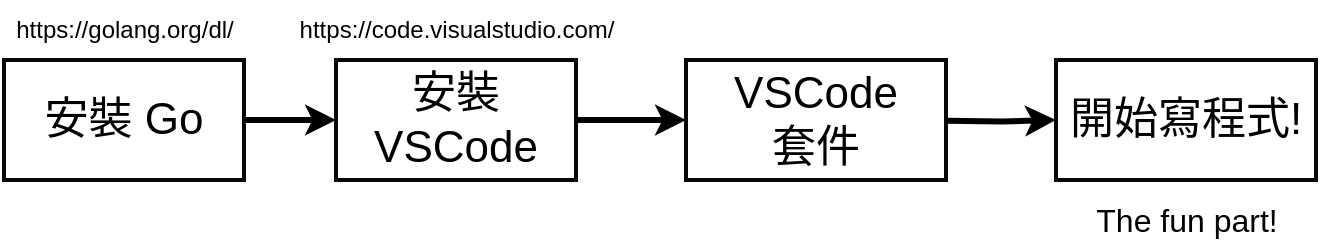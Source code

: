 <mxfile version="22.1.2" type="device" pages="13">
  <diagram name="安裝流程" id="L6pvO6ugkf3Df70bWKK2">
    <mxGraphModel dx="2074" dy="1267" grid="1" gridSize="10" guides="1" tooltips="1" connect="1" arrows="1" fold="1" page="1" pageScale="1" pageWidth="827" pageHeight="1169" math="0" shadow="0">
      <root>
        <mxCell id="0" />
        <mxCell id="1" parent="0" />
        <mxCell id="P11Sd5dZOWfhtsSW1osL-1" style="edgeStyle=orthogonalEdgeStyle;rounded=0;html=1;exitX=1;exitY=0.5;startArrow=none;startFill=0;endArrow=classic;endFill=1;jettySize=auto;orthogonalLoop=1;strokeColor=#000000;strokeWidth=3;fontSize=22;fontColor=#000000;" edge="1" parent="1" source="P11Sd5dZOWfhtsSW1osL-2" target="P11Sd5dZOWfhtsSW1osL-4">
          <mxGeometry relative="1" as="geometry" />
        </mxCell>
        <mxCell id="P11Sd5dZOWfhtsSW1osL-2" value="安裝 Go" style="rounded=0;whiteSpace=wrap;html=1;shadow=0;labelBackgroundColor=none;strokeColor=#080808;strokeWidth=2;fillColor=#ffffff;fontSize=22;fontColor=#000000;align=center;" vertex="1" parent="1">
          <mxGeometry x="223" y="210" width="120" height="60" as="geometry" />
        </mxCell>
        <mxCell id="P11Sd5dZOWfhtsSW1osL-3" style="edgeStyle=orthogonalEdgeStyle;rounded=0;html=1;exitX=1;exitY=0.5;startArrow=none;startFill=0;endArrow=classic;endFill=1;jettySize=auto;orthogonalLoop=1;strokeColor=#000000;strokeWidth=3;fontSize=22;fontColor=#000000;" edge="1" parent="1" source="P11Sd5dZOWfhtsSW1osL-4" target="P11Sd5dZOWfhtsSW1osL-5">
          <mxGeometry relative="1" as="geometry" />
        </mxCell>
        <mxCell id="P11Sd5dZOWfhtsSW1osL-4" value="安裝 VSCode" style="rounded=0;whiteSpace=wrap;html=1;shadow=0;labelBackgroundColor=none;strokeColor=#080808;strokeWidth=2;fillColor=#ffffff;fontSize=22;fontColor=#000000;align=center;" vertex="1" parent="1">
          <mxGeometry x="389" y="210" width="120" height="60" as="geometry" />
        </mxCell>
        <mxCell id="P11Sd5dZOWfhtsSW1osL-5" value="VSCode&lt;br&gt;套件" style="rounded=0;whiteSpace=wrap;html=1;shadow=0;labelBackgroundColor=none;strokeColor=#080808;strokeWidth=2;fillColor=#ffffff;fontSize=22;fontColor=#000000;align=center;" vertex="1" parent="1">
          <mxGeometry x="564" y="210" width="130" height="60" as="geometry" />
        </mxCell>
        <mxCell id="P11Sd5dZOWfhtsSW1osL-6" value="https://golang.org/dl/" style="text;html=1;strokeColor=none;fillColor=none;align=center;verticalAlign=middle;whiteSpace=wrap;rounded=0;shadow=0;labelBackgroundColor=none;fontSize=12;fontColor=#000000;" vertex="1" parent="1">
          <mxGeometry x="221" y="180" width="125" height="30" as="geometry" />
        </mxCell>
        <mxCell id="P11Sd5dZOWfhtsSW1osL-7" value="https://code.visualstudio.com/" style="text;html=1;strokeColor=none;fillColor=none;align=center;verticalAlign=middle;whiteSpace=wrap;rounded=0;shadow=0;labelBackgroundColor=none;fontSize=12;fontColor=#000000;" vertex="1" parent="1">
          <mxGeometry x="387" y="180" width="125" height="30" as="geometry" />
        </mxCell>
        <mxCell id="P11Sd5dZOWfhtsSW1osL-8" style="edgeStyle=orthogonalEdgeStyle;rounded=0;html=1;exitX=1;exitY=0.5;startArrow=none;startFill=0;endArrow=classic;endFill=1;jettySize=auto;orthogonalLoop=1;strokeColor=#000000;strokeWidth=3;fontSize=22;fontColor=#000000;" edge="1" parent="1" target="P11Sd5dZOWfhtsSW1osL-9">
          <mxGeometry relative="1" as="geometry">
            <mxPoint x="694.333" y="240.333" as="sourcePoint" />
          </mxGeometry>
        </mxCell>
        <mxCell id="P11Sd5dZOWfhtsSW1osL-9" value="開始寫程式!" style="rounded=0;whiteSpace=wrap;html=1;shadow=0;labelBackgroundColor=none;strokeColor=#080808;strokeWidth=2;fillColor=#ffffff;fontSize=22;fontColor=#000000;align=center;" vertex="1" parent="1">
          <mxGeometry x="749" y="210" width="130" height="60" as="geometry" />
        </mxCell>
        <mxCell id="P11Sd5dZOWfhtsSW1osL-10" value="The fun part!" style="text;html=1;strokeColor=none;fillColor=none;align=center;verticalAlign=middle;whiteSpace=wrap;rounded=0;shadow=0;labelBackgroundColor=none;fontSize=16;fontColor=#000000;" vertex="1" parent="1">
          <mxGeometry x="752" y="280" width="125" height="20" as="geometry" />
        </mxCell>
      </root>
    </mxGraphModel>
  </diagram>
  <diagram name="撰寫格式" id="70jOTGvDIWTGCHEZ6uod">
    <mxGraphModel dx="2074" dy="1267" grid="1" gridSize="10" guides="1" tooltips="1" connect="1" arrows="1" fold="1" page="1" pageScale="1" pageWidth="1100" pageHeight="850" background="#ffffff" math="0" shadow="0">
      <root>
        <mxCell id="0" />
        <mxCell id="1" parent="0" />
        <mxCell id="11" value="" style="rounded=0;whiteSpace=wrap;html=1;shadow=0;labelBackgroundColor=none;strokeColor=#9673a6;strokeWidth=2;fillColor=#e1d5e7;fontSize=32;fontColor=#000000;align=left;" parent="1" vertex="1">
          <mxGeometry x="665" y="340" width="180" height="170" as="geometry" />
        </mxCell>
        <mxCell id="10" value="" style="rounded=0;whiteSpace=wrap;html=1;shadow=0;labelBackgroundColor=none;strokeColor=#82b366;strokeWidth=2;fillColor=#d5e8d4;fontSize=32;fontColor=#000000;align=left;" parent="1" vertex="1">
          <mxGeometry x="665" y="210" width="180" height="130" as="geometry" />
        </mxCell>
        <mxCell id="9" value="" style="rounded=0;whiteSpace=wrap;html=1;shadow=0;labelBackgroundColor=none;strokeColor=#6c8ebf;strokeWidth=2;fillColor=#dae8fc;fontSize=32;fontColor=#000000;align=left;" parent="1" vertex="1">
          <mxGeometry x="665" y="120" width="180" height="90" as="geometry" />
        </mxCell>
        <mxCell id="5" value="" style="rounded=0;whiteSpace=wrap;html=1;shadow=0;labelBackgroundColor=none;strokeColor=#9673a6;strokeWidth=2;fillColor=#e1d5e7;fontSize=32;fontColor=#000000;align=left;" parent="1" vertex="1">
          <mxGeometry x="255" y="340" width="410" height="170" as="geometry" />
        </mxCell>
        <mxCell id="4" value="" style="rounded=0;whiteSpace=wrap;html=1;shadow=0;labelBackgroundColor=none;strokeColor=#82b366;strokeWidth=2;fillColor=#d5e8d4;fontSize=32;fontColor=#000000;align=left;" parent="1" vertex="1">
          <mxGeometry x="255" y="210" width="410" height="130" as="geometry" />
        </mxCell>
        <mxCell id="3" value="" style="rounded=0;whiteSpace=wrap;html=1;shadow=0;labelBackgroundColor=none;strokeColor=#6c8ebf;strokeWidth=2;fillColor=#dae8fc;fontSize=32;fontColor=#000000;align=left;" parent="1" vertex="1">
          <mxGeometry x="255" y="120" width="410" height="90" as="geometry" />
        </mxCell>
        <mxCell id="2" value="&lt;div&gt;package main&lt;/div&gt;&lt;div&gt;&lt;br&gt;&lt;/div&gt;&lt;div&gt;&lt;br&gt;&lt;/div&gt;&lt;div&gt;import &quot;fmt&quot;&lt;/div&gt;&lt;div&gt;&lt;br&gt;&lt;/div&gt;&lt;div&gt;&lt;br&gt;&lt;/div&gt;&lt;div&gt;func main() {&lt;/div&gt;&lt;div&gt;&amp;nbsp; fmt.Println(&quot;Hello World&quot;)&lt;/div&gt;&lt;div&gt;}&lt;/div&gt;" style="text;html=1;strokeColor=none;fillColor=none;align=left;verticalAlign=middle;whiteSpace=wrap;rounded=0;shadow=0;labelBackgroundColor=none;fontSize=32;fontColor=#000000;" parent="1" vertex="1">
          <mxGeometry x="273" y="131" width="374" height="370" as="geometry" />
        </mxCell>
        <mxCell id="6" value="&lt;span style=&quot;font-size: 20px;&quot;&gt;宣告Package 名稱&lt;/span&gt;" style="text;html=1;strokeColor=none;fillColor=none;align=left;verticalAlign=middle;whiteSpace=wrap;rounded=0;shadow=0;labelBackgroundColor=none;fontSize=20;fontColor=#000000;fontStyle=0" parent="1" vertex="1">
          <mxGeometry x="685" y="147" width="140" height="36" as="geometry" />
        </mxCell>
        <mxCell id="7" value="&lt;span style=&quot;font-size: 20px;&quot;&gt;匯入必要的套件&lt;/span&gt;" style="text;html=1;strokeColor=none;fillColor=none;align=left;verticalAlign=middle;whiteSpace=wrap;rounded=0;shadow=0;labelBackgroundColor=none;fontSize=20;fontColor=#000000;fontStyle=0" parent="1" vertex="1">
          <mxGeometry x="675" y="242.5" width="150" height="65" as="geometry" />
        </mxCell>
        <mxCell id="8" value="&lt;span style=&quot;font-size: 20px;&quot;&gt;宣告函式，並且從這裡開始執行&lt;/span&gt;" style="text;html=1;strokeColor=none;fillColor=none;align=left;verticalAlign=middle;whiteSpace=wrap;rounded=0;shadow=0;labelBackgroundColor=none;fontSize=20;fontColor=#000000;fontStyle=0" parent="1" vertex="1">
          <mxGeometry x="685" y="393" width="160" height="65" as="geometry" />
        </mxCell>
        <mxCell id="12" value="撰寫格式" style="rounded=0;whiteSpace=wrap;html=1;shadow=0;labelBackgroundColor=none;strokeColor=#d79b00;strokeWidth=2;fillColor=#ffe6cc;fontSize=22;fontColor=#000000;align=center;" parent="1" vertex="1">
          <mxGeometry x="60" y="120" width="160" height="91" as="geometry" />
        </mxCell>
      </root>
    </mxGraphModel>
  </diagram>
  <diagram name="CLI" id="yyK29wslttAz5uczmgIA">
    <mxGraphModel dx="2074" dy="1267" grid="1" gridSize="10" guides="1" tooltips="1" connect="1" arrows="1" fold="1" page="1" pageScale="1" pageWidth="1100" pageHeight="850" background="#ffffff" math="0" shadow="0">
      <root>
        <mxCell id="0" />
        <mxCell id="1" parent="0" />
        <mxCell id="2" value="" style="rounded=0;whiteSpace=wrap;html=1;shadow=0;labelBackgroundColor=none;strokeColor=#080808;strokeWidth=2;fillColor=#ffffff;fontSize=14;fontColor=#000000;align=left;" parent="1" vertex="1">
          <mxGeometry x="310" y="110" width="240" height="500" as="geometry" />
        </mxCell>
        <mxCell id="3" value="Go CLI" style="text;html=1;strokeColor=none;fillColor=none;align=center;verticalAlign=middle;whiteSpace=wrap;rounded=0;shadow=0;labelBackgroundColor=none;fontSize=32;fontColor=#000000;" parent="1" vertex="1">
          <mxGeometry x="315" y="78" width="230" height="30" as="geometry" />
        </mxCell>
        <mxCell id="11" style="edgeStyle=orthogonalEdgeStyle;rounded=0;html=1;exitX=1;exitY=0.5;startArrow=none;startFill=0;endArrow=classic;endFill=1;jettySize=auto;orthogonalLoop=1;strokeColor=#000000;strokeWidth=3;fontSize=32;fontColor=#000000;" parent="1" source="6" edge="1">
          <mxGeometry relative="1" as="geometry">
            <mxPoint x="590" y="160" as="targetPoint" />
          </mxGeometry>
        </mxCell>
        <mxCell id="6" value="go build" style="rounded=0;whiteSpace=wrap;html=1;shadow=0;labelBackgroundColor=none;strokeColor=#080808;strokeWidth=2;fillColor=#ffffff;fontSize=32;fontColor=#000000;align=center;flipV=1;" parent="1" vertex="1">
          <mxGeometry x="330" y="130" width="200" height="60" as="geometry" />
        </mxCell>
        <mxCell id="7" value="go run" style="rounded=0;whiteSpace=wrap;html=1;shadow=0;labelBackgroundColor=none;strokeColor=#080808;strokeWidth=2;fillColor=#ffffff;fontSize=32;fontColor=#000000;align=center;flipV=1;fontStyle=0" parent="1" vertex="1">
          <mxGeometry x="330" y="210" width="200" height="60" as="geometry" />
        </mxCell>
        <mxCell id="8" value="go fmt" style="rounded=0;whiteSpace=wrap;html=1;shadow=0;labelBackgroundColor=none;strokeColor=#080808;strokeWidth=2;fillColor=#ffffff;fontSize=32;fontColor=#000000;align=center;flipV=1;" parent="1" vertex="1">
          <mxGeometry x="330" y="290" width="200" height="60" as="geometry" />
        </mxCell>
        <mxCell id="9" value="go install" style="rounded=0;whiteSpace=wrap;html=1;shadow=0;labelBackgroundColor=none;strokeColor=#080808;strokeWidth=2;fillColor=#ffffff;fontSize=32;fontColor=#000000;align=center;flipV=1;" parent="1" vertex="1">
          <mxGeometry x="330" y="370" width="200" height="60" as="geometry" />
        </mxCell>
        <mxCell id="10" value="go test" style="rounded=0;whiteSpace=wrap;html=1;shadow=0;labelBackgroundColor=none;strokeColor=#080808;strokeWidth=2;fillColor=#ffffff;fontSize=32;fontColor=#000000;align=center;flipV=1;" parent="1" vertex="1">
          <mxGeometry x="330" y="530" width="200" height="60" as="geometry" />
        </mxCell>
        <mxCell id="12" value="將專案程式碼進行打包" style="text;html=1;strokeColor=none;fillColor=none;align=left;verticalAlign=middle;whiteSpace=wrap;rounded=0;shadow=0;labelBackgroundColor=none;fontSize=16;fontColor=#000000;" parent="1" vertex="1">
          <mxGeometry x="600" y="135" width="240" height="50" as="geometry" />
        </mxCell>
        <mxCell id="13" style="edgeStyle=orthogonalEdgeStyle;rounded=0;html=1;exitX=1;exitY=0.5;startArrow=none;startFill=0;endArrow=classic;endFill=1;jettySize=auto;orthogonalLoop=1;strokeColor=#000000;strokeWidth=3;fontSize=32;fontColor=#000000;" parent="1" edge="1">
          <mxGeometry relative="1" as="geometry">
            <mxPoint x="590" y="240" as="targetPoint" />
            <mxPoint x="530" y="240" as="sourcePoint" />
          </mxGeometry>
        </mxCell>
        <mxCell id="14" value="編譯並執行" style="text;html=1;strokeColor=none;fillColor=none;align=left;verticalAlign=middle;whiteSpace=wrap;rounded=0;shadow=0;labelBackgroundColor=none;fontSize=16;fontColor=#000000;" parent="1" vertex="1">
          <mxGeometry x="600" y="215" width="240" height="50" as="geometry" />
        </mxCell>
        <mxCell id="17" style="edgeStyle=orthogonalEdgeStyle;rounded=0;html=1;exitX=1;exitY=0.5;startArrow=none;startFill=0;endArrow=classic;endFill=1;jettySize=auto;orthogonalLoop=1;strokeColor=#000000;strokeWidth=3;fontSize=32;fontColor=#000000;" parent="1" edge="1">
          <mxGeometry relative="1" as="geometry">
            <mxPoint x="590" y="320" as="targetPoint" />
            <mxPoint x="530" y="320" as="sourcePoint" />
          </mxGeometry>
        </mxCell>
        <mxCell id="18" value="格式化所在在料夾中的原始碼檔案" style="text;html=1;strokeColor=none;fillColor=none;align=left;verticalAlign=middle;whiteSpace=wrap;rounded=0;shadow=0;labelBackgroundColor=none;fontSize=16;fontColor=#000000;" parent="1" vertex="1">
          <mxGeometry x="600" y="295" width="240" height="50" as="geometry" />
        </mxCell>
        <mxCell id="19" style="edgeStyle=orthogonalEdgeStyle;rounded=0;html=1;exitX=1;exitY=0.5;startArrow=none;startFill=0;endArrow=classic;endFill=1;jettySize=auto;orthogonalLoop=1;strokeColor=#000000;strokeWidth=3;fontSize=32;fontColor=#000000;" parent="1" edge="1">
          <mxGeometry relative="1" as="geometry">
            <mxPoint x="590" y="400" as="targetPoint" />
            <mxPoint x="530" y="400" as="sourcePoint" />
          </mxGeometry>
        </mxCell>
        <mxCell id="20" value="指令用於安裝原始碼，將生成的二進制文件安裝到bin目錄中" style="text;html=1;strokeColor=none;fillColor=none;align=left;verticalAlign=middle;whiteSpace=wrap;rounded=0;shadow=0;labelBackgroundColor=none;fontSize=16;fontColor=#000000;" parent="1" vertex="1">
          <mxGeometry x="600" y="375" width="240" height="50" as="geometry" />
        </mxCell>
        <mxCell id="21" value="go get" style="rounded=0;whiteSpace=wrap;html=1;shadow=0;labelBackgroundColor=none;strokeColor=#080808;strokeWidth=2;fillColor=#ffffff;fontSize=32;fontColor=#000000;align=center;flipV=1;" parent="1" vertex="1">
          <mxGeometry x="330" y="450" width="200" height="60" as="geometry" />
        </mxCell>
        <mxCell id="22" style="edgeStyle=orthogonalEdgeStyle;rounded=0;html=1;exitX=1;exitY=0.5;startArrow=none;startFill=0;endArrow=classic;endFill=1;jettySize=auto;orthogonalLoop=1;strokeColor=#000000;strokeWidth=3;fontSize=32;fontColor=#000000;" parent="1" edge="1">
          <mxGeometry relative="1" as="geometry">
            <mxPoint x="590" y="480" as="targetPoint" />
            <mxPoint x="530" y="480" as="sourcePoint" />
          </mxGeometry>
        </mxCell>
        <mxCell id="23" value="下載第三方package的程式碼" style="text;html=1;strokeColor=none;fillColor=none;align=left;verticalAlign=middle;whiteSpace=wrap;rounded=0;shadow=0;labelBackgroundColor=none;fontSize=16;fontColor=#000000;" parent="1" vertex="1">
          <mxGeometry x="600" y="455" width="240" height="50" as="geometry" />
        </mxCell>
        <mxCell id="24" style="edgeStyle=orthogonalEdgeStyle;rounded=0;html=1;exitX=1;exitY=0.5;startArrow=none;startFill=0;endArrow=classic;endFill=1;jettySize=auto;orthogonalLoop=1;strokeColor=#000000;strokeWidth=3;fontSize=32;fontColor=#000000;" parent="1" edge="1">
          <mxGeometry relative="1" as="geometry">
            <mxPoint x="590" y="560" as="targetPoint" />
            <mxPoint x="530" y="560" as="sourcePoint" />
          </mxGeometry>
        </mxCell>
        <mxCell id="25" value="執行所有的測試程式" style="text;html=1;strokeColor=none;fillColor=none;align=left;verticalAlign=middle;whiteSpace=wrap;rounded=0;shadow=0;labelBackgroundColor=none;fontSize=16;fontColor=#000000;" parent="1" vertex="1">
          <mxGeometry x="600" y="535" width="240" height="50" as="geometry" />
        </mxCell>
        <mxCell id="26" style="edgeStyle=orthogonalEdgeStyle;rounded=0;html=1;exitX=0.5;exitY=1;entryX=0.5;entryY=1;startArrow=none;startFill=0;endArrow=classic;endFill=1;jettySize=auto;orthogonalLoop=1;strokeColor=#000000;strokeWidth=3;fontSize=16;fontColor=#000000;" parent="1" source="25" target="25" edge="1">
          <mxGeometry relative="1" as="geometry" />
        </mxCell>
        <mxCell id="27" value="How do we run the code in our project?" style="rounded=0;whiteSpace=wrap;html=1;shadow=0;labelBackgroundColor=none;strokeColor=#6c8ebf;strokeWidth=2;fillColor=#dae8fc;fontSize=22;fontColor=#000000;align=center;" parent="1" vertex="1">
          <mxGeometry x="20" y="85" width="210" height="65" as="geometry" />
        </mxCell>
      </root>
    </mxGraphModel>
  </diagram>
  <diagram name="run vs build" id="Cs9sLk8kQ64lB6Fs6jYH">
    <mxGraphModel dx="1975" dy="1207" grid="1" gridSize="10" guides="1" tooltips="1" connect="1" arrows="1" fold="1" page="1" pageScale="1" pageWidth="1100" pageHeight="850" background="#ffffff" math="0" shadow="0">
      <root>
        <mxCell id="0" />
        <mxCell id="1" parent="0" />
        <mxCell id="20" style="edgeStyle=orthogonalEdgeStyle;rounded=0;html=1;exitX=0.5;exitY=1;entryX=0.5;entryY=0;startArrow=none;startFill=0;endArrow=classic;endFill=1;jettySize=auto;orthogonalLoop=1;strokeColor=#000000;strokeWidth=3;fontSize=22;fontColor=#000000;" parent="1" target="13" edge="1">
          <mxGeometry relative="1" as="geometry">
            <mxPoint x="433" y="230" as="sourcePoint" />
          </mxGeometry>
        </mxCell>
        <mxCell id="2" value="" style="rounded=0;whiteSpace=wrap;html=1;shadow=0;labelBackgroundColor=none;strokeColor=#080808;strokeWidth=2;fillColor=#ffffff;fontSize=32;fontColor=#000000;align=center;" parent="1" vertex="1">
          <mxGeometry x="401" y="120" width="333" height="110" as="geometry" />
        </mxCell>
        <mxCell id="3" value="Raw Source Code" style="text;html=1;strokeColor=none;fillColor=none;align=center;verticalAlign=middle;whiteSpace=wrap;rounded=0;shadow=0;labelBackgroundColor=none;fontSize=32;fontColor=#000000;" parent="1" vertex="1">
          <mxGeometry x="400" y="90" width="330" height="20" as="geometry" />
        </mxCell>
        <mxCell id="4" value="main.go" style="rounded=0;whiteSpace=wrap;html=1;shadow=0;labelBackgroundColor=none;strokeColor=#080808;strokeWidth=2;fillColor=#ffffff;fontSize=32;fontColor=#000000;align=center;" parent="1" vertex="1">
          <mxGeometry x="493" y="145" width="150" height="60" as="geometry" />
        </mxCell>
        <mxCell id="22" style="edgeStyle=orthogonalEdgeStyle;rounded=0;html=1;exitX=0.5;exitY=1;entryX=0.5;entryY=0;startArrow=none;startFill=0;endArrow=classic;endFill=1;jettySize=auto;orthogonalLoop=1;strokeColor=#000000;strokeWidth=3;fontSize=22;fontColor=#000000;" parent="1" source="8" target="10" edge="1">
          <mxGeometry relative="1" as="geometry" />
        </mxCell>
        <mxCell id="8" value="Go Compiler" style="rounded=0;whiteSpace=wrap;html=1;shadow=0;labelBackgroundColor=none;strokeColor=#080808;strokeWidth=2;fillColor=#ffffff;fontSize=22;fontColor=#000000;align=center;" parent="1" vertex="1">
          <mxGeometry x="322" y="340" width="222" height="40" as="geometry" />
        </mxCell>
        <mxCell id="23" style="edgeStyle=orthogonalEdgeStyle;rounded=0;html=1;exitX=0.5;exitY=1;entryX=0.5;entryY=0;startArrow=none;startFill=0;endArrow=classic;endFill=1;jettySize=auto;orthogonalLoop=1;strokeColor=#000000;strokeWidth=3;fontSize=22;fontColor=#000000;" parent="1" source="10" target="19" edge="1">
          <mxGeometry relative="1" as="geometry" />
        </mxCell>
        <mxCell id="10" value="Executable Program" style="rounded=0;whiteSpace=wrap;html=1;shadow=0;labelBackgroundColor=none;strokeColor=#080808;strokeWidth=2;fillColor=#ffffff;fontSize=22;fontColor=#000000;align=center;" parent="1" vertex="1">
          <mxGeometry x="321" y="420" width="223" height="40" as="geometry" />
        </mxCell>
        <mxCell id="11" value="CLI run vs build" style="rounded=0;whiteSpace=wrap;html=1;shadow=0;labelBackgroundColor=none;strokeColor=#6c8ebf;strokeWidth=2;fillColor=#dae8fc;fontSize=22;fontColor=#000000;align=center;" parent="1" vertex="1">
          <mxGeometry x="90" y="100" width="210" height="65" as="geometry" />
        </mxCell>
        <mxCell id="21" style="edgeStyle=orthogonalEdgeStyle;rounded=0;html=1;exitX=0.5;exitY=1;entryX=0.5;entryY=0;startArrow=none;startFill=0;endArrow=classic;endFill=1;jettySize=auto;orthogonalLoop=1;strokeColor=#000000;strokeWidth=3;fontSize=22;fontColor=#000000;" parent="1" source="13" target="8" edge="1">
          <mxGeometry relative="1" as="geometry" />
        </mxCell>
        <mxCell id="13" value="go &lt;b&gt;run&lt;/b&gt; main.go" style="rounded=0;whiteSpace=wrap;html=1;shadow=0;labelBackgroundColor=none;strokeColor=#080808;strokeWidth=2;fillColor=#ffffff;fontSize=22;fontColor=#000000;align=center;fontStyle=2" parent="1" vertex="1">
          <mxGeometry x="322" y="260" width="222" height="40" as="geometry" />
        </mxCell>
        <mxCell id="19" value="Runs the program" style="rounded=0;whiteSpace=wrap;html=1;shadow=0;labelBackgroundColor=none;strokeColor=#080808;strokeWidth=2;fillColor=#ffffff;fontSize=22;fontColor=#000000;align=center;" parent="1" vertex="1">
          <mxGeometry x="321" y="500" width="223" height="40" as="geometry" />
        </mxCell>
        <mxCell id="24" style="edgeStyle=orthogonalEdgeStyle;rounded=0;html=1;exitX=0.5;exitY=1;entryX=0.5;entryY=0;startArrow=none;startFill=0;endArrow=classic;endFill=1;jettySize=auto;orthogonalLoop=1;strokeColor=#000000;strokeWidth=3;fontSize=22;fontColor=#000000;" parent="1" target="30" edge="1">
          <mxGeometry relative="1" as="geometry">
            <mxPoint x="713" y="230" as="sourcePoint" />
          </mxGeometry>
        </mxCell>
        <mxCell id="25" style="edgeStyle=orthogonalEdgeStyle;rounded=0;html=1;exitX=0.5;exitY=1;entryX=0.5;entryY=0;startArrow=none;startFill=0;endArrow=classic;endFill=1;jettySize=auto;orthogonalLoop=1;strokeColor=#000000;strokeWidth=3;fontSize=22;fontColor=#000000;" parent="1" source="26" target="28" edge="1">
          <mxGeometry relative="1" as="geometry" />
        </mxCell>
        <mxCell id="26" value="Go Compiler" style="rounded=0;whiteSpace=wrap;html=1;shadow=0;labelBackgroundColor=none;strokeColor=#080808;strokeWidth=2;fillColor=#ffffff;fontSize=22;fontColor=#000000;align=center;" parent="1" vertex="1">
          <mxGeometry x="602" y="340" width="222" height="40" as="geometry" />
        </mxCell>
        <mxCell id="28" value="Executable Program" style="rounded=0;whiteSpace=wrap;html=1;shadow=0;labelBackgroundColor=none;strokeColor=#080808;strokeWidth=2;fillColor=#ffffff;fontSize=22;fontColor=#000000;align=center;" parent="1" vertex="1">
          <mxGeometry x="601" y="420" width="223" height="40" as="geometry" />
        </mxCell>
        <mxCell id="29" style="edgeStyle=orthogonalEdgeStyle;rounded=0;html=1;exitX=0.5;exitY=1;entryX=0.5;entryY=0;startArrow=none;startFill=0;endArrow=classic;endFill=1;jettySize=auto;orthogonalLoop=1;strokeColor=#000000;strokeWidth=3;fontSize=22;fontColor=#000000;" parent="1" source="30" target="26" edge="1">
          <mxGeometry relative="1" as="geometry" />
        </mxCell>
        <mxCell id="30" value="go &lt;b&gt;build&lt;/b&gt; main.go" style="rounded=0;whiteSpace=wrap;html=1;shadow=0;labelBackgroundColor=none;strokeColor=#080808;strokeWidth=2;fillColor=#ffffff;fontSize=22;fontColor=#000000;align=center;fontStyle=2" parent="1" vertex="1">
          <mxGeometry x="602" y="260" width="222" height="40" as="geometry" />
        </mxCell>
        <mxCell id="32" value="build" style="text;html=1;strokeColor=none;fillColor=none;align=center;verticalAlign=middle;whiteSpace=wrap;rounded=0;shadow=0;labelBackgroundColor=none;fontSize=32;fontColor=#000000;fontStyle=2" parent="1" vertex="1">
          <mxGeometry x="840" y="270" width="70" height="20" as="geometry" />
        </mxCell>
        <mxCell id="33" value="run" style="text;html=1;strokeColor=none;fillColor=none;align=center;verticalAlign=middle;whiteSpace=wrap;rounded=0;shadow=0;labelBackgroundColor=none;fontSize=32;fontColor=#000000;fontStyle=2" parent="1" vertex="1">
          <mxGeometry x="250" y="270" width="70" height="20" as="geometry" />
        </mxCell>
      </root>
    </mxGraphModel>
  </diagram>
  <diagram name="問題" id="8JhreoDX4MUA093kfMXe">
    <mxGraphModel dx="1430" dy="874" grid="1" gridSize="10" guides="1" tooltips="1" connect="1" arrows="1" fold="1" page="1" pageScale="1" pageWidth="1100" pageHeight="850" background="#ffffff" math="0" shadow="0">
      <root>
        <mxCell id="0" />
        <mxCell id="1" parent="0" />
        <mxCell id="2" value="我們要怎麼&lt;br&gt;執行程式" style="rounded=0;whiteSpace=wrap;html=1;shadow=0;labelBackgroundColor=none;strokeColor=#6c8ebf;strokeWidth=2;fillColor=#dae8fc;fontSize=32;fontColor=#000000;align=center;" parent="1" vertex="1">
          <mxGeometry x="235" y="150" width="290" height="130" as="geometry" />
        </mxCell>
        <mxCell id="3" value="問題！" style="text;html=1;strokeColor=none;fillColor=none;align=center;verticalAlign=middle;whiteSpace=wrap;rounded=0;shadow=0;labelBackgroundColor=none;fontSize=32;fontColor=#000000;fontStyle=5" parent="1" vertex="1">
          <mxGeometry x="445" y="80" width="200" height="50" as="geometry" />
        </mxCell>
        <mxCell id="4" value="&#39;&lt;i&gt;package main&lt;/i&gt;&#39; &lt;br&gt;是什麼" style="rounded=0;whiteSpace=wrap;html=1;shadow=0;labelBackgroundColor=none;strokeColor=#82b366;strokeWidth=2;fillColor=#d5e8d4;fontSize=32;fontColor=#000000;align=center;" parent="1" vertex="1">
          <mxGeometry x="580" y="150" width="290" height="130" as="geometry" />
        </mxCell>
        <mxCell id="5" value="&#39;&lt;i&gt;import &quot;fmt&quot;&lt;/i&gt;&#39;&lt;br&gt;有什麼作用？" style="rounded=0;whiteSpace=wrap;html=1;shadow=0;labelBackgroundColor=none;strokeColor=#b85450;strokeWidth=2;fillColor=#f8cecc;fontSize=32;fontColor=#000000;align=center;" parent="1" vertex="1">
          <mxGeometry x="235" y="300" width="290" height="130" as="geometry" />
        </mxCell>
        <mxCell id="6" value="main.go&lt;br&gt;又是做什麼的？" style="rounded=0;whiteSpace=wrap;html=1;shadow=0;labelBackgroundColor=none;strokeColor=#d79b00;strokeWidth=2;fillColor=#ffe6cc;fontSize=32;fontColor=#000000;align=center;" parent="1" vertex="1">
          <mxGeometry x="405" y="460" width="290" height="130" as="geometry" />
        </mxCell>
        <mxCell id="7" value="&amp;nbsp;&#39;&lt;i&gt;func&#39; &lt;/i&gt;?" style="rounded=0;whiteSpace=wrap;html=1;shadow=0;labelBackgroundColor=none;strokeColor=#9673a6;strokeWidth=2;fillColor=#e1d5e7;fontSize=32;fontColor=#000000;align=center;" parent="1" vertex="1">
          <mxGeometry x="575" y="300" width="290" height="130" as="geometry" />
        </mxCell>
      </root>
    </mxGraphModel>
  </diagram>
  <diagram name="套件種類" id="I3NnYm1DnT9o7DaJXU7h">
    <mxGraphModel dx="1296" dy="792" grid="1" gridSize="10" guides="1" tooltips="1" connect="1" arrows="1" fold="1" page="1" pageScale="1" pageWidth="1100" pageHeight="850" background="#ffffff" math="0" shadow="0">
      <root>
        <mxCell id="0" />
        <mxCell id="1" parent="0" />
        <mxCell id="2" value="執行檔" style="rounded=0;whiteSpace=wrap;html=1;shadow=0;labelBackgroundColor=none;strokeColor=#080808;strokeWidth=2;fillColor=#ffffff;fontSize=24;fontColor=#000000;align=center;" parent="1" vertex="1">
          <mxGeometry x="360" y="225" width="160" height="60" as="geometry" />
        </mxCell>
        <mxCell id="3" value="套件" style="rounded=0;whiteSpace=wrap;html=1;shadow=0;labelBackgroundColor=none;strokeColor=#080808;strokeWidth=2;fillColor=#ffffff;fontSize=24;fontColor=#000000;align=center;" parent="1" vertex="1">
          <mxGeometry x="600" y="225" width="160" height="60" as="geometry" />
        </mxCell>
        <mxCell id="5" value="Types of Packages" style="text;html=1;strokeColor=none;fillColor=none;align=center;verticalAlign=middle;whiteSpace=wrap;rounded=0;shadow=0;labelBackgroundColor=none;fontSize=24;fontColor=#000000;" parent="1" vertex="1">
          <mxGeometry x="430" y="165" width="250" height="40" as="geometry" />
        </mxCell>
      </root>
    </mxGraphModel>
  </diagram>
  <diagram name="執行檔" id="gQ6qhaQJIVrhE7GDkOrB">
    <mxGraphModel dx="1185" dy="724" grid="1" gridSize="10" guides="1" tooltips="1" connect="1" arrows="1" fold="1" page="1" pageScale="1" pageWidth="1100" pageHeight="850" background="#ffffff" math="0" shadow="0">
      <root>
        <mxCell id="0" />
        <mxCell id="1" parent="0" />
        <mxCell id="10" style="edgeStyle=orthogonalEdgeStyle;rounded=0;html=1;exitX=0.5;exitY=1;entryX=0.5;entryY=0;startArrow=none;startFill=0;endArrow=classic;endFill=1;jettySize=auto;orthogonalLoop=1;strokeColor=#000000;strokeWidth=3;fontSize=24;fontColor=#000000;" parent="1" source="8" target="9" edge="1">
          <mxGeometry relative="1" as="geometry" />
        </mxCell>
        <mxCell id="8" value="package main" style="rounded=0;whiteSpace=wrap;html=1;shadow=0;labelBackgroundColor=none;strokeColor=#080808;strokeWidth=2;fillColor=#ffffff;fontSize=24;fontColor=#000000;align=center;" parent="1" vertex="1">
          <mxGeometry x="460" y="90" width="180" height="60" as="geometry" />
        </mxCell>
        <mxCell id="12" style="edgeStyle=orthogonalEdgeStyle;rounded=0;html=1;exitX=0.5;exitY=1;entryX=0.5;entryY=0;startArrow=none;startFill=0;endArrow=classic;endFill=1;jettySize=auto;orthogonalLoop=1;strokeColor=#000000;strokeWidth=3;fontSize=24;fontColor=#000000;" parent="1" source="9" target="11" edge="1">
          <mxGeometry relative="1" as="geometry" />
        </mxCell>
        <mxCell id="9" value="go build" style="rounded=0;whiteSpace=wrap;html=1;shadow=0;labelBackgroundColor=none;strokeColor=#080808;strokeWidth=2;fillColor=#ffffff;fontSize=24;fontColor=#000000;align=center;" parent="1" vertex="1">
          <mxGeometry x="415" y="200" width="270" height="90" as="geometry" />
        </mxCell>
        <mxCell id="11" value="main.exe" style="rounded=0;whiteSpace=wrap;html=1;shadow=0;labelBackgroundColor=none;strokeColor=#080808;strokeWidth=2;fillColor=#ffffff;fontSize=24;fontColor=#000000;align=center;" parent="1" vertex="1">
          <mxGeometry x="490" y="350" width="120" height="60" as="geometry" />
        </mxCell>
        <mxCell id="13" value="可直接執行的程式" style="text;html=1;strokeColor=none;fillColor=none;align=left;verticalAlign=middle;whiteSpace=wrap;rounded=0;shadow=0;labelBackgroundColor=none;fontSize=12;fontColor=#000000;fontStyle=2" parent="1" vertex="1">
          <mxGeometry x="620" y="370" width="150" height="20" as="geometry" />
        </mxCell>
        <mxCell id="14" value="執行檔" style="rounded=0;whiteSpace=wrap;html=1;shadow=0;labelBackgroundColor=none;strokeColor=#82b366;strokeWidth=2;fillColor=#d5e8d4;fontSize=22;fontColor=#000000;align=center;" parent="1" vertex="1">
          <mxGeometry x="190" y="90" width="170" height="80" as="geometry" />
        </mxCell>
      </root>
    </mxGraphModel>
  </diagram>
  <diagram name="套件" id="WtTAEhJ3kuKvsZqgZdXl">
    <mxGraphModel dx="1338" dy="817" grid="1" gridSize="10" guides="1" tooltips="1" connect="1" arrows="1" fold="1" page="1" pageScale="1" pageWidth="1100" pageHeight="850" background="#ffffff" math="0" shadow="0">
      <root>
        <mxCell id="0" />
        <mxCell id="1" parent="0" />
        <mxCell id="2" style="edgeStyle=orthogonalEdgeStyle;rounded=0;html=1;exitX=0.5;exitY=1;entryX=0.5;entryY=0;startArrow=none;startFill=0;endArrow=classic;endFill=1;jettySize=auto;orthogonalLoop=1;strokeColor=#000000;strokeWidth=3;fontSize=24;fontColor=#000000;" parent="1" source="3" target="5" edge="1">
          <mxGeometry relative="1" as="geometry" />
        </mxCell>
        <mxCell id="3" value="package blahblah" style="rounded=0;whiteSpace=wrap;html=1;shadow=0;labelBackgroundColor=none;strokeColor=#080808;strokeWidth=2;fillColor=#ffffff;fontSize=24;fontColor=#000000;align=center;" parent="1" vertex="1">
          <mxGeometry x="430" y="90" width="240" height="60" as="geometry" />
        </mxCell>
        <mxCell id="4" style="edgeStyle=orthogonalEdgeStyle;rounded=0;html=1;exitX=0.5;exitY=1;entryX=0.5;entryY=0;startArrow=none;startFill=0;endArrow=classic;endFill=1;jettySize=auto;orthogonalLoop=1;strokeColor=#000000;strokeWidth=3;fontSize=24;fontColor=#000000;" parent="1" source="5" target="6" edge="1">
          <mxGeometry relative="1" as="geometry" />
        </mxCell>
        <mxCell id="5" value="go build" style="rounded=0;whiteSpace=wrap;html=1;shadow=0;labelBackgroundColor=none;strokeColor=#080808;strokeWidth=2;fillColor=#ffffff;fontSize=24;fontColor=#000000;align=center;" parent="1" vertex="1">
          <mxGeometry x="415" y="200" width="270" height="90" as="geometry" />
        </mxCell>
        <mxCell id="6" value="nothing!" style="rounded=0;whiteSpace=wrap;html=1;shadow=0;labelBackgroundColor=none;strokeColor=#080808;strokeWidth=2;fillColor=#ffffff;fontSize=24;fontColor=#000000;align=center;" parent="1" vertex="1">
          <mxGeometry x="490" y="350" width="120" height="60" as="geometry" />
        </mxCell>
        <mxCell id="7" value="啥都沒有...." style="text;html=1;strokeColor=none;fillColor=none;align=left;verticalAlign=middle;whiteSpace=wrap;rounded=0;shadow=0;labelBackgroundColor=none;fontSize=12;fontColor=#000000;fontStyle=2" parent="1" vertex="1">
          <mxGeometry x="620" y="370" width="150" height="20" as="geometry" />
        </mxCell>
        <mxCell id="8" value="套件" style="rounded=0;whiteSpace=wrap;html=1;shadow=0;labelBackgroundColor=none;strokeColor=#82b366;strokeWidth=2;fillColor=#d5e8d4;fontSize=22;fontColor=#000000;align=center;" parent="1" vertex="1">
          <mxGeometry x="170" y="80" width="170" height="80" as="geometry" />
        </mxCell>
      </root>
    </mxGraphModel>
  </diagram>
  <diagram name="執行檔vs套件" id="TPLV6NZ6KP3WplYmquMr">
    <mxGraphModel dx="1803" dy="1102" grid="1" gridSize="10" guides="1" tooltips="1" connect="1" arrows="1" fold="1" page="1" pageScale="1" pageWidth="1100" pageHeight="850" background="#ffffff" math="0" shadow="0">
      <root>
        <mxCell id="0" />
        <mxCell id="1" parent="0" />
        <mxCell id="27" style="edgeStyle=orthogonalEdgeStyle;rounded=0;html=1;exitX=1;exitY=0.5;startArrow=none;startFill=0;endArrow=classic;endFill=1;jettySize=auto;orthogonalLoop=1;strokeColor=#000000;strokeWidth=3;fontSize=22;fontColor=#000000;" parent="1" source="23" edge="1">
          <mxGeometry relative="1" as="geometry">
            <mxPoint x="550" y="230" as="targetPoint" />
          </mxGeometry>
        </mxCell>
        <mxCell id="23" value="package main" style="rounded=0;whiteSpace=wrap;html=1;shadow=0;labelBackgroundColor=none;strokeColor=#6c8ebf;strokeWidth=2;fillColor=#dae8fc;fontSize=22;fontColor=#000000;align=center;flipV=1;" parent="1" vertex="1">
          <mxGeometry x="280" y="200" width="210" height="60" as="geometry" />
        </mxCell>
        <mxCell id="25" value="package calculator" style="rounded=0;whiteSpace=wrap;html=1;shadow=0;labelBackgroundColor=none;strokeColor=#080808;strokeWidth=2;fillColor=#ffffff;fontSize=22;fontColor=#000000;align=center;flipV=1;" parent="1" vertex="1">
          <mxGeometry x="280" y="330" width="210" height="60" as="geometry" />
        </mxCell>
        <mxCell id="26" value="package uploader" style="rounded=0;whiteSpace=wrap;html=1;shadow=0;labelBackgroundColor=none;strokeColor=#080808;strokeWidth=2;fillColor=#ffffff;fontSize=22;fontColor=#000000;align=center;flipV=1;" parent="1" vertex="1">
          <mxGeometry x="280" y="470" width="210" height="60" as="geometry" />
        </mxCell>
        <mxCell id="28" value="定義一個可以被編譯成執行檔案的package&lt;br&gt;&lt;b&gt;#必須有一個func main()&lt;br&gt;&lt;/b&gt;" style="text;html=1;strokeColor=none;fillColor=none;align=left;verticalAlign=middle;whiteSpace=wrap;rounded=0;shadow=0;labelBackgroundColor=none;fontSize=22;fontColor=#000000;" parent="1" vertex="1">
          <mxGeometry x="560" y="190" width="360" height="80" as="geometry" />
        </mxCell>
        <mxCell id="29" style="edgeStyle=orthogonalEdgeStyle;rounded=0;html=1;exitX=1;exitY=0.5;startArrow=none;startFill=0;endArrow=classic;endFill=1;jettySize=auto;orthogonalLoop=1;strokeColor=#000000;strokeWidth=3;fontSize=22;fontColor=#000000;" parent="1" edge="1">
          <mxGeometry relative="1" as="geometry">
            <mxPoint x="550" y="360" as="targetPoint" />
            <mxPoint x="490" y="360" as="sourcePoint" />
          </mxGeometry>
        </mxCell>
        <mxCell id="30" value="定義一個套件，並且可以被引用" style="text;html=1;strokeColor=none;fillColor=none;align=left;verticalAlign=middle;whiteSpace=wrap;rounded=0;shadow=0;labelBackgroundColor=none;fontSize=22;fontColor=#000000;" parent="1" vertex="1">
          <mxGeometry x="560" y="320" width="350" height="80" as="geometry" />
        </mxCell>
        <mxCell id="33" style="edgeStyle=orthogonalEdgeStyle;rounded=0;html=1;exitX=1;exitY=0.5;startArrow=none;startFill=0;endArrow=classic;endFill=1;jettySize=auto;orthogonalLoop=1;strokeColor=#000000;strokeWidth=3;fontSize=22;fontColor=#000000;" parent="1" edge="1">
          <mxGeometry relative="1" as="geometry">
            <mxPoint x="550" y="500" as="targetPoint" />
            <mxPoint x="490" y="500" as="sourcePoint" />
          </mxGeometry>
        </mxCell>
        <mxCell id="34" value="定義一個套件，並且可以被引用" style="text;html=1;strokeColor=none;fillColor=none;align=left;verticalAlign=middle;whiteSpace=wrap;rounded=0;shadow=0;labelBackgroundColor=none;fontSize=22;fontColor=#000000;" parent="1" vertex="1">
          <mxGeometry x="560" y="460" width="350" height="80" as="geometry" />
        </mxCell>
        <mxCell id="35" value="&quot;main&quot; is special" style="text;html=1;strokeColor=none;fillColor=none;align=center;verticalAlign=middle;whiteSpace=wrap;rounded=0;shadow=0;labelBackgroundColor=none;fontSize=16;fontColor=#000000;fontStyle=2" parent="1" vertex="1">
          <mxGeometry x="300" y="248" width="170" height="50" as="geometry" />
        </mxCell>
        <mxCell id="36" value="" style="shape=curlyBracket;whiteSpace=wrap;html=1;rounded=1;shadow=0;labelBackgroundColor=none;strokeColor=#080808;strokeWidth=2;fillColor=#ffffff;fontSize=24;fontColor=#000000;align=center;" parent="1" vertex="1">
          <mxGeometry x="220" y="200" width="50" height="60" as="geometry" />
        </mxCell>
        <mxCell id="37" value="執行檔" style="text;html=1;strokeColor=none;fillColor=none;align=right;verticalAlign=middle;whiteSpace=wrap;rounded=0;shadow=0;labelBackgroundColor=none;fontSize=14;fontColor=#000000;" parent="1" vertex="1">
          <mxGeometry x="160" y="220" width="60" height="20" as="geometry" />
        </mxCell>
        <mxCell id="38" value="" style="shape=curlyBracket;whiteSpace=wrap;html=1;rounded=1;shadow=0;labelBackgroundColor=none;strokeColor=#080808;strokeWidth=2;fillColor=#ffffff;fontSize=24;fontColor=#000000;align=center;" parent="1" vertex="1">
          <mxGeometry x="220" y="330" width="50" height="200" as="geometry" />
        </mxCell>
        <mxCell id="39" value="套件" style="text;html=1;strokeColor=none;fillColor=none;align=right;verticalAlign=middle;whiteSpace=wrap;rounded=0;shadow=0;labelBackgroundColor=none;fontSize=14;fontColor=#000000;" parent="1" vertex="1">
          <mxGeometry x="130" y="415" width="90" height="30" as="geometry" />
        </mxCell>
        <mxCell id="40" style="edgeStyle=orthogonalEdgeStyle;rounded=0;html=1;exitX=0.5;exitY=0;entryX=0.5;entryY=0;startArrow=none;startFill=0;endArrow=classic;endFill=1;jettySize=auto;orthogonalLoop=1;strokeColor=#000000;strokeWidth=3;fontSize=14;fontColor=#000000;" parent="1" source="39" target="39" edge="1">
          <mxGeometry relative="1" as="geometry" />
        </mxCell>
      </root>
    </mxGraphModel>
  </diagram>
  <diagram name="package main邏輯" id="3o-O0k3PgWZVmlVcsZk2">
    <mxGraphModel dx="1536" dy="939" grid="1" gridSize="10" guides="1" tooltips="1" connect="1" arrows="1" fold="1" page="1" pageScale="1" pageWidth="1100" pageHeight="850" background="#ffffff" math="0" shadow="0">
      <root>
        <mxCell id="0" />
        <mxCell id="1" parent="0" />
        <mxCell id="5" value="" style="rounded=0;whiteSpace=wrap;html=1;shadow=0;labelBackgroundColor=none;strokeColor=#080808;strokeWidth=2;fillColor=#ffffff;fontSize=24;fontColor=#000000;align=center;" parent="1" vertex="1">
          <mxGeometry x="380" y="170" width="370" height="350" as="geometry" />
        </mxCell>
        <mxCell id="2" value="" style="rounded=0;whiteSpace=wrap;html=1;shadow=0;labelBackgroundColor=none;strokeColor=#080808;strokeWidth=2;fillColor=#ffffff;fontSize=24;fontColor=#000000;align=center;" parent="1" vertex="1">
          <mxGeometry x="400" y="216" width="150" height="120" as="geometry" />
        </mxCell>
        <mxCell id="6" value="Package Main" style="text;html=1;strokeColor=none;fillColor=none;align=center;verticalAlign=middle;whiteSpace=wrap;rounded=0;shadow=0;labelBackgroundColor=none;fontSize=32;fontColor=#000000;" parent="1" vertex="1">
          <mxGeometry x="445" y="130" width="230" height="30" as="geometry" />
        </mxCell>
        <mxCell id="8" value="&amp;nbsp;package main&lt;br&gt;的邏輯" style="rounded=0;whiteSpace=wrap;html=1;shadow=0;labelBackgroundColor=none;strokeColor=#82b366;strokeWidth=2;fillColor=#d5e8d4;fontSize=22;fontColor=#000000;align=center;" parent="1" vertex="1">
          <mxGeometry x="140" y="145" width="170" height="80" as="geometry" />
        </mxCell>
        <mxCell id="9" value="main.go" style="text;html=1;strokeColor=none;fillColor=none;align=center;verticalAlign=middle;whiteSpace=wrap;rounded=0;shadow=0;labelBackgroundColor=none;fontSize=22;fontColor=#000000;" parent="1" vertex="1">
          <mxGeometry x="420" y="190" width="40" height="20" as="geometry" />
        </mxCell>
        <mxCell id="10" value="&lt;div&gt;&lt;div&gt;&lt;span&gt;package&lt;/span&gt; main&lt;/div&gt;&lt;br&gt;&lt;div&gt;&lt;span&gt;import&lt;/span&gt;&lt;span&gt;&quot;fmt&quot;&lt;/span&gt;&lt;/div&gt;&lt;br&gt;&lt;div&gt;&lt;span&gt;func&lt;/span&gt;&lt;span&gt;main&lt;/span&gt;() {&lt;/div&gt;&lt;div&gt;&amp;nbsp;&amp;nbsp;&amp;nbsp;&amp;nbsp;fmt.&lt;span&gt;Println&lt;/span&gt;(&lt;span&gt;&quot;Hi there!&quot;&lt;/span&gt;)&lt;/div&gt;&lt;div&gt;}&lt;/div&gt;&lt;br&gt;&lt;/div&gt;" style="text;html=1;strokeColor=none;fillColor=none;align=left;verticalAlign=middle;whiteSpace=wrap;rounded=0;shadow=0;labelBackgroundColor=none;fontSize=12;fontColor=#000000;" parent="1" vertex="1">
          <mxGeometry x="405" y="223" width="130" height="116" as="geometry" />
        </mxCell>
        <mxCell id="11" value="" style="rounded=0;whiteSpace=wrap;html=1;shadow=0;labelBackgroundColor=none;strokeColor=#080808;strokeWidth=2;fillColor=#ffffff;fontSize=24;fontColor=#000000;align=center;" parent="1" vertex="1">
          <mxGeometry x="580" y="216" width="150" height="120" as="geometry" />
        </mxCell>
        <mxCell id="12" value="&lt;div style=&quot;text-align: left&quot;&gt;&lt;span&gt;support.go&lt;/span&gt;&lt;/div&gt;" style="text;html=1;strokeColor=none;fillColor=none;align=center;verticalAlign=middle;whiteSpace=wrap;rounded=0;shadow=0;labelBackgroundColor=none;fontSize=22;fontColor=#000000;" parent="1" vertex="1">
          <mxGeometry x="585" y="190" width="110" height="20" as="geometry" />
        </mxCell>
        <mxCell id="13" value="&lt;div&gt;&lt;span&gt;package&lt;/span&gt; main&lt;/div&gt;&lt;div&gt;&lt;br&gt;&lt;/div&gt;&lt;div&gt;&lt;span&gt;func&amp;nbsp;&lt;/span&gt;&lt;span&gt;support&lt;/span&gt;() {&lt;/div&gt;&lt;div&gt;&amp;nbsp;&amp;nbsp;&amp;nbsp;&amp;nbsp;fmt.&lt;span&gt;Println&lt;/span&gt;(&lt;span&gt;&quot;I help!&quot;&lt;/span&gt;)&lt;/div&gt;&lt;div&gt;}&lt;/div&gt;&lt;br&gt;" style="text;html=1;strokeColor=none;fillColor=none;align=left;verticalAlign=middle;whiteSpace=wrap;rounded=0;shadow=0;labelBackgroundColor=none;fontSize=12;fontColor=#000000;" parent="1" vertex="1">
          <mxGeometry x="583" y="214" width="185" height="92" as="geometry" />
        </mxCell>
        <mxCell id="14" value="" style="rounded=0;whiteSpace=wrap;html=1;shadow=0;labelBackgroundColor=none;strokeColor=#080808;strokeWidth=2;fillColor=#ffffff;fontSize=24;fontColor=#000000;align=center;" parent="1" vertex="1">
          <mxGeometry x="400" y="377" width="150" height="120" as="geometry" />
        </mxCell>
        <mxCell id="15" value="helper.go" style="text;html=1;strokeColor=none;fillColor=none;align=center;verticalAlign=middle;whiteSpace=wrap;rounded=0;shadow=0;labelBackgroundColor=none;fontSize=22;fontColor=#000000;" parent="1" vertex="1">
          <mxGeometry x="424" y="351" width="40" height="20" as="geometry" />
        </mxCell>
        <mxCell id="16" value="&lt;div&gt;&lt;span&gt;package&lt;/span&gt; main&lt;/div&gt;&lt;br&gt;&lt;div&gt;&lt;span&gt;func&amp;nbsp;&lt;/span&gt;&lt;span&gt;help&lt;/span&gt;() {&lt;/div&gt;&lt;div&gt;&amp;nbsp;&amp;nbsp;&amp;nbsp;&amp;nbsp;fmt.&lt;span&gt;Println&lt;/span&gt;(&lt;span&gt;&quot;I help too&quot;&lt;/span&gt;)&lt;/div&gt;&lt;div&gt;}&lt;/div&gt;&lt;br&gt;" style="text;html=1;strokeColor=none;fillColor=none;align=left;verticalAlign=middle;whiteSpace=wrap;rounded=0;shadow=0;labelBackgroundColor=none;fontSize=12;fontColor=#000000;" parent="1" vertex="1">
          <mxGeometry x="405" y="384" width="175" height="86" as="geometry" />
        </mxCell>
      </root>
    </mxGraphModel>
  </diagram>
  <diagram name="import的邏輯" id="Z1B0H3qTmJw7Cg8GdUXd">
    <mxGraphModel dx="1430" dy="874" grid="1" gridSize="10" guides="1" tooltips="1" connect="1" arrows="1" fold="1" page="1" pageScale="1" pageWidth="1100" pageHeight="850" background="#ffffff" math="0" shadow="0">
      <root>
        <mxCell id="0" />
        <mxCell id="1" parent="0" />
        <mxCell id="5" style="edgeStyle=orthogonalEdgeStyle;rounded=0;html=1;exitX=0.25;exitY=1;entryX=0.5;entryY=0;startArrow=none;startFill=0;endArrow=classic;endFill=1;jettySize=auto;orthogonalLoop=1;strokeColor=#000000;strokeWidth=3;fontSize=22;fontColor=#000000;" parent="1" source="2" target="4" edge="1">
          <mxGeometry relative="1" as="geometry" />
        </mxCell>
        <mxCell id="7" style="edgeStyle=orthogonalEdgeStyle;rounded=0;html=1;exitX=0.5;exitY=1;entryX=0.5;entryY=0;startArrow=none;startFill=0;endArrow=classic;endFill=1;jettySize=auto;orthogonalLoop=1;strokeColor=#000000;strokeWidth=3;fontSize=22;fontColor=#000000;" parent="1" source="2" target="6" edge="1">
          <mxGeometry relative="1" as="geometry" />
        </mxCell>
        <mxCell id="9" style="edgeStyle=orthogonalEdgeStyle;rounded=0;html=1;exitX=0.75;exitY=1;entryX=0.5;entryY=0;startArrow=none;startFill=0;endArrow=classic;endFill=1;jettySize=auto;orthogonalLoop=1;strokeColor=#000000;strokeWidth=3;fontSize=22;fontColor=#000000;" parent="1" source="2" target="8" edge="1">
          <mxGeometry relative="1" as="geometry" />
        </mxCell>
        <mxCell id="2" value="main" style="rounded=0;whiteSpace=wrap;html=1;shadow=0;labelBackgroundColor=none;strokeColor=#080808;strokeWidth=2;fillColor=#ffffff;fontSize=22;fontColor=#000000;align=center;" parent="1" vertex="1">
          <mxGeometry x="470" y="130" width="120" height="60" as="geometry" />
        </mxCell>
        <mxCell id="4" value="fmt" style="rounded=0;whiteSpace=wrap;html=1;shadow=0;labelBackgroundColor=none;strokeColor=#080808;strokeWidth=2;fillColor=#ffffff;fontSize=22;fontColor=#000000;align=center;" parent="1" vertex="1">
          <mxGeometry x="340" y="250" width="120" height="60" as="geometry" />
        </mxCell>
        <mxCell id="6" value="calculator" style="rounded=0;whiteSpace=wrap;html=1;shadow=0;labelBackgroundColor=none;strokeColor=#080808;strokeWidth=2;fillColor=#ffffff;fontSize=22;fontColor=#000000;align=center;" parent="1" vertex="1">
          <mxGeometry x="470" y="250" width="120" height="60" as="geometry" />
        </mxCell>
        <mxCell id="8" value="uploader" style="rounded=0;whiteSpace=wrap;html=1;shadow=0;labelBackgroundColor=none;strokeColor=#080808;strokeWidth=2;fillColor=#ffffff;fontSize=22;fontColor=#000000;align=center;" parent="1" vertex="1">
          <mxGeometry x="600" y="250" width="120" height="60" as="geometry" />
        </mxCell>
        <mxCell id="11" value="套件" style="text;html=1;strokeColor=none;fillColor=none;align=center;verticalAlign=middle;whiteSpace=wrap;rounded=0;shadow=0;labelBackgroundColor=none;fontSize=16;fontColor=#000000;fontStyle=2" parent="1" vertex="1">
          <mxGeometry x="480" y="320" width="100" height="20" as="geometry" />
        </mxCell>
        <mxCell id="12" value="套件" style="text;html=1;strokeColor=none;fillColor=none;align=center;verticalAlign=middle;whiteSpace=wrap;rounded=0;shadow=0;labelBackgroundColor=none;fontSize=16;fontColor=#000000;fontStyle=2" parent="1" vertex="1">
          <mxGeometry x="610" y="320" width="100" height="20" as="geometry" />
        </mxCell>
        <mxCell id="13" value="import package的邏輯" style="rounded=0;whiteSpace=wrap;html=1;shadow=0;labelBackgroundColor=none;strokeColor=#b85450;strokeWidth=2;fillColor=#f8cecc;fontSize=12;fontColor=#000000;align=center;" parent="1" vertex="1">
          <mxGeometry x="170" y="70" width="200" height="40" as="geometry" />
        </mxCell>
        <mxCell id="W0OKF6G9wj5ZlKhKW6Lr-14" value="官方標準套件" style="text;html=1;strokeColor=none;fillColor=none;align=center;verticalAlign=middle;whiteSpace=wrap;rounded=0;shadow=0;labelBackgroundColor=none;fontSize=16;fontColor=#000000;fontStyle=2" vertex="1" parent="1">
          <mxGeometry x="350" y="320" width="100" height="20" as="geometry" />
        </mxCell>
      </root>
    </mxGraphModel>
  </diagram>
  <diagram name="func格式" id="YF_fGsFogpQu_WIyvbkR">
    <mxGraphModel dx="2074" dy="1267" grid="1" gridSize="10" guides="1" tooltips="1" connect="1" arrows="1" fold="1" page="1" pageScale="1" pageWidth="1100" pageHeight="850" background="#ffffff" math="0" shadow="0">
      <root>
        <mxCell id="0" />
        <mxCell id="1" parent="0" />
        <mxCell id="6" value="" style="rounded=0;whiteSpace=wrap;html=1;shadow=0;labelBackgroundColor=none;strokeColor=#d6b656;strokeWidth=2;fillColor=#fff2cc;fontSize=50;fontColor=#000000;align=left;" parent="1" vertex="1">
          <mxGeometry x="514" y="370" width="40" height="60" as="geometry" />
        </mxCell>
        <mxCell id="5" value="" style="rounded=0;whiteSpace=wrap;html=1;shadow=0;labelBackgroundColor=none;strokeColor=#82b366;strokeWidth=2;fillColor=#d5e8d4;fontSize=50;fontColor=#000000;align=left;" parent="1" vertex="1">
          <mxGeometry x="396" y="370" width="118" height="60" as="geometry" />
        </mxCell>
        <mxCell id="4" value="" style="rounded=0;whiteSpace=wrap;html=1;shadow=0;labelBackgroundColor=none;strokeColor=#6c8ebf;strokeWidth=2;fillColor=#dae8fc;fontSize=50;fontColor=#000000;align=left;" parent="1" vertex="1">
          <mxGeometry x="286" y="370" width="110" height="60" as="geometry" />
        </mxCell>
        <mxCell id="2" value="func main() {&lt;div&gt;&lt;br&gt;&lt;/div&gt;&lt;div&gt;}&lt;/div&gt;" style="text;html=1;strokeColor=none;fillColor=none;align=left;verticalAlign=middle;whiteSpace=wrap;rounded=0;shadow=0;labelBackgroundColor=none;fontSize=50;fontColor=#000000;" parent="1" vertex="1">
          <mxGeometry x="294" y="400" width="440" height="110" as="geometry" />
        </mxCell>
        <mxCell id="7" value="" style="rounded=0;whiteSpace=wrap;html=1;shadow=0;labelBackgroundColor=none;strokeColor=#d79b00;strokeWidth=2;fillColor=#ffe6cc;fontSize=50;fontColor=#000000;align=left;" parent="1" vertex="1">
          <mxGeometry x="335" y="430" width="319" height="60" as="geometry" />
        </mxCell>
        <mxCell id="10" style="edgeStyle=orthogonalEdgeStyle;rounded=0;html=1;exitX=0.5;exitY=1;entryX=0.5;entryY=0;startArrow=none;startFill=0;endArrow=classic;endFill=1;jettySize=auto;orthogonalLoop=1;strokeColor=#000000;strokeWidth=3;fontSize=16;fontColor=#000000;" parent="1" source="9" target="4" edge="1">
          <mxGeometry relative="1" as="geometry" />
        </mxCell>
        <mxCell id="9" value="宣告這是一個函式" style="text;html=1;strokeColor=none;fillColor=none;align=center;verticalAlign=middle;whiteSpace=wrap;rounded=0;shadow=0;labelBackgroundColor=none;fontSize=16;fontColor=#000000;" parent="1" vertex="1">
          <mxGeometry x="190" y="250" width="145" height="60" as="geometry" />
        </mxCell>
        <mxCell id="12" style="edgeStyle=orthogonalEdgeStyle;rounded=0;html=1;exitX=0.5;exitY=1;entryX=0.5;entryY=0;startArrow=none;startFill=0;endArrow=classic;endFill=1;jettySize=auto;orthogonalLoop=1;strokeColor=#000000;strokeWidth=3;fontSize=16;fontColor=#000000;" parent="1" source="11" target="5" edge="1">
          <mxGeometry relative="1" as="geometry" />
        </mxCell>
        <mxCell id="11" value="為這個函式命名" style="text;html=1;strokeColor=none;fillColor=none;align=center;verticalAlign=middle;whiteSpace=wrap;rounded=0;shadow=0;labelBackgroundColor=none;fontSize=16;fontColor=#000000;" parent="1" vertex="1">
          <mxGeometry x="395" y="260" width="119" height="60" as="geometry" />
        </mxCell>
        <mxCell id="14" style="edgeStyle=orthogonalEdgeStyle;rounded=0;html=1;exitX=0.25;exitY=1;entryX=0.5;entryY=0;startArrow=none;startFill=0;endArrow=classic;endFill=1;jettySize=auto;orthogonalLoop=1;strokeColor=#000000;strokeWidth=3;fontSize=16;fontColor=#000000;" parent="1" source="13" target="6" edge="1">
          <mxGeometry relative="1" as="geometry" />
        </mxCell>
        <mxCell id="13" value="接收傳進函式的參數" style="text;html=1;strokeColor=none;fillColor=none;align=center;verticalAlign=middle;whiteSpace=wrap;rounded=0;shadow=0;labelBackgroundColor=none;fontSize=16;fontColor=#000000;" parent="1" vertex="1">
          <mxGeometry x="574" y="260" width="176" height="60" as="geometry" />
        </mxCell>
        <mxCell id="17" style="edgeStyle=orthogonalEdgeStyle;rounded=0;html=1;exitX=0;exitY=0.5;entryX=1;entryY=0.5;startArrow=none;startFill=0;endArrow=classic;endFill=1;jettySize=auto;orthogonalLoop=1;strokeColor=#000000;strokeWidth=3;fontSize=16;fontColor=#000000;" parent="1" source="16" target="7" edge="1">
          <mxGeometry relative="1" as="geometry" />
        </mxCell>
        <mxCell id="16" value="程式碼寫在這裡" style="text;html=1;strokeColor=none;fillColor=none;align=center;verticalAlign=middle;whiteSpace=wrap;rounded=0;shadow=0;labelBackgroundColor=none;fontSize=16;fontColor=#000000;" parent="1" vertex="1">
          <mxGeometry x="724" y="432" width="160" height="55" as="geometry" />
        </mxCell>
      </root>
    </mxGraphModel>
  </diagram>
  <diagram name="tarot結構" id="XgIHnvSMWZMEkt9wh5TZ">
    <mxGraphModel dx="2074" dy="1267" grid="1" gridSize="10" guides="1" tooltips="1" connect="1" arrows="1" fold="1" page="1" pageScale="1" pageWidth="1100" pageHeight="850" background="#ffffff" math="0" shadow="0">
      <root>
        <mxCell id="0" />
        <mxCell id="1" parent="0" />
        <mxCell id="2" value="" style="rounded=0;whiteSpace=wrap;html=1;shadow=0;labelBackgroundColor=none;strokeColor=#080808;strokeWidth=2;fillColor=#ffffff;fontSize=22;fontColor=#000000;align=center;" parent="1" vertex="1">
          <mxGeometry x="320" y="205" width="240" height="405" as="geometry" />
        </mxCell>
        <mxCell id="3" value="Tarot" style="text;html=1;strokeColor=none;fillColor=none;align=center;verticalAlign=middle;whiteSpace=wrap;rounded=0;shadow=0;labelBackgroundColor=none;fontSize=32;fontColor=#000000;" parent="1" vertex="1">
          <mxGeometry x="390" y="170" width="100" height="30" as="geometry" />
        </mxCell>
        <mxCell id="14" style="edgeStyle=orthogonalEdgeStyle;rounded=0;html=1;exitX=1;exitY=0.5;startArrow=none;startFill=0;endArrow=classic;endFill=1;jettySize=auto;orthogonalLoop=1;strokeColor=#000000;strokeWidth=3;fontSize=22;fontColor=#000000;" parent="1" source="4" edge="1">
          <mxGeometry relative="1" as="geometry">
            <mxPoint x="600" y="245" as="targetPoint" />
          </mxGeometry>
        </mxCell>
        <mxCell id="4" value="newTarot" style="rounded=0;whiteSpace=wrap;html=1;shadow=0;labelBackgroundColor=none;strokeColor=#080808;strokeWidth=2;fillColor=#ffffff;fontSize=22;fontColor=#000000;align=center;" parent="1" vertex="1">
          <mxGeometry x="345" y="220" width="190" height="50" as="geometry" />
        </mxCell>
        <mxCell id="8" value="print" style="rounded=0;whiteSpace=wrap;html=1;shadow=0;labelBackgroundColor=none;strokeColor=#080808;strokeWidth=2;fillColor=#ffffff;fontSize=22;fontColor=#000000;align=center;" parent="1" vertex="1">
          <mxGeometry x="345" y="284" width="190" height="50" as="geometry" />
        </mxCell>
        <mxCell id="9" value="shuffle" style="rounded=0;whiteSpace=wrap;html=1;shadow=0;labelBackgroundColor=none;strokeColor=#080808;strokeWidth=2;fillColor=#ffffff;fontSize=22;fontColor=#000000;align=center;" parent="1" vertex="1">
          <mxGeometry x="345" y="348" width="190" height="50" as="geometry" />
        </mxCell>
        <mxCell id="10" value="draw" style="rounded=0;whiteSpace=wrap;html=1;shadow=0;labelBackgroundColor=none;strokeColor=#080808;strokeWidth=2;fillColor=#ffffff;fontSize=22;fontColor=#000000;align=center;" parent="1" vertex="1">
          <mxGeometry x="345" y="412" width="190" height="50" as="geometry" />
        </mxCell>
        <mxCell id="11" value="saveToFile" style="rounded=0;whiteSpace=wrap;html=1;shadow=0;labelBackgroundColor=none;strokeColor=#080808;strokeWidth=2;fillColor=#ffffff;fontSize=22;fontColor=#000000;align=center;" parent="1" vertex="1">
          <mxGeometry x="345" y="476" width="190" height="50" as="geometry" />
        </mxCell>
        <mxCell id="13" value="newDeckFromFile" style="rounded=0;whiteSpace=wrap;html=1;shadow=0;labelBackgroundColor=none;strokeColor=#080808;strokeWidth=2;fillColor=#ffffff;fontSize=22;fontColor=#000000;align=center;" parent="1" vertex="1">
          <mxGeometry x="345" y="540" width="190" height="50" as="geometry" />
        </mxCell>
        <mxCell id="15" value="字串陣列，其中包含寶劍、金幣、權杖、聖杯的所有塔羅牌" style="text;html=1;strokeColor=none;fillColor=none;align=left;verticalAlign=middle;whiteSpace=wrap;rounded=0;shadow=0;labelBackgroundColor=none;fontSize=14;fontColor=#000000;" parent="1" vertex="1">
          <mxGeometry x="602" y="218" width="170" height="55" as="geometry" />
        </mxCell>
        <mxCell id="16" style="edgeStyle=orthogonalEdgeStyle;rounded=0;html=1;exitX=1;exitY=0.5;startArrow=none;startFill=0;endArrow=classic;endFill=1;jettySize=auto;orthogonalLoop=1;strokeColor=#000000;strokeWidth=3;fontSize=22;fontColor=#000000;" parent="1" edge="1">
          <mxGeometry relative="1" as="geometry">
            <mxPoint x="600" y="309" as="targetPoint" />
            <mxPoint x="535" y="309" as="sourcePoint" />
          </mxGeometry>
        </mxCell>
        <mxCell id="17" value="將陣列中的元素全部輸出出來" style="text;html=1;strokeColor=none;fillColor=none;align=left;verticalAlign=middle;whiteSpace=wrap;rounded=0;shadow=0;labelBackgroundColor=none;fontSize=14;fontColor=#000000;" parent="1" vertex="1">
          <mxGeometry x="602" y="282" width="170" height="55" as="geometry" />
        </mxCell>
        <mxCell id="18" style="edgeStyle=orthogonalEdgeStyle;rounded=0;html=1;exitX=1;exitY=0.5;startArrow=none;startFill=0;endArrow=classic;endFill=1;jettySize=auto;orthogonalLoop=1;strokeColor=#000000;strokeWidth=3;fontSize=22;fontColor=#000000;" parent="1" edge="1">
          <mxGeometry relative="1" as="geometry">
            <mxPoint x="600" y="373" as="targetPoint" />
            <mxPoint x="535" y="373" as="sourcePoint" />
          </mxGeometry>
        </mxCell>
        <mxCell id="19" value="打亂字串陣列內的元素" style="text;html=1;strokeColor=none;fillColor=none;align=left;verticalAlign=middle;whiteSpace=wrap;rounded=0;shadow=0;labelBackgroundColor=none;fontSize=14;fontColor=#000000;" parent="1" vertex="1">
          <mxGeometry x="602" y="346" width="170" height="55" as="geometry" />
        </mxCell>
        <mxCell id="20" style="edgeStyle=orthogonalEdgeStyle;rounded=0;html=1;exitX=1;exitY=0.5;startArrow=none;startFill=0;endArrow=classic;endFill=1;jettySize=auto;orthogonalLoop=1;strokeColor=#000000;strokeWidth=3;fontSize=22;fontColor=#000000;" parent="1" edge="1">
          <mxGeometry relative="1" as="geometry">
            <mxPoint x="600" y="437" as="targetPoint" />
            <mxPoint x="535" y="437" as="sourcePoint" />
          </mxGeometry>
        </mxCell>
        <mxCell id="21" value="將前四張卡“抽”出來" style="text;html=1;strokeColor=none;fillColor=none;align=left;verticalAlign=middle;whiteSpace=wrap;rounded=0;shadow=0;labelBackgroundColor=none;fontSize=14;fontColor=#000000;" parent="1" vertex="1">
          <mxGeometry x="602" y="410" width="170" height="55" as="geometry" />
        </mxCell>
        <mxCell id="22" style="edgeStyle=orthogonalEdgeStyle;rounded=0;html=1;exitX=1;exitY=0.5;startArrow=none;startFill=0;endArrow=classic;endFill=1;jettySize=auto;orthogonalLoop=1;strokeColor=#000000;strokeWidth=3;fontSize=22;fontColor=#000000;" parent="1" edge="1">
          <mxGeometry relative="1" as="geometry">
            <mxPoint x="600" y="501" as="targetPoint" />
            <mxPoint x="535" y="501" as="sourcePoint" />
          </mxGeometry>
        </mxCell>
        <mxCell id="23" value="將抽出結果存檔" style="text;html=1;strokeColor=none;fillColor=none;align=left;verticalAlign=middle;whiteSpace=wrap;rounded=0;shadow=0;labelBackgroundColor=none;fontSize=14;fontColor=#000000;" parent="1" vertex="1">
          <mxGeometry x="602" y="474" width="170" height="55" as="geometry" />
        </mxCell>
        <mxCell id="24" style="edgeStyle=orthogonalEdgeStyle;rounded=0;html=1;exitX=1;exitY=0.5;startArrow=none;startFill=0;endArrow=classic;endFill=1;jettySize=auto;orthogonalLoop=1;strokeColor=#000000;strokeWidth=3;fontSize=22;fontColor=#000000;" parent="1" edge="1">
          <mxGeometry relative="1" as="geometry">
            <mxPoint x="600" y="565" as="targetPoint" />
            <mxPoint x="535" y="565" as="sourcePoint" />
          </mxGeometry>
        </mxCell>
        <mxCell id="25" value="讀取之前的存檔紀錄" style="text;html=1;strokeColor=none;fillColor=none;align=left;verticalAlign=middle;whiteSpace=wrap;rounded=0;shadow=0;labelBackgroundColor=none;fontSize=14;fontColor=#000000;" parent="1" vertex="1">
          <mxGeometry x="602" y="538" width="170" height="55" as="geometry" />
        </mxCell>
      </root>
    </mxGraphModel>
  </diagram>
</mxfile>
